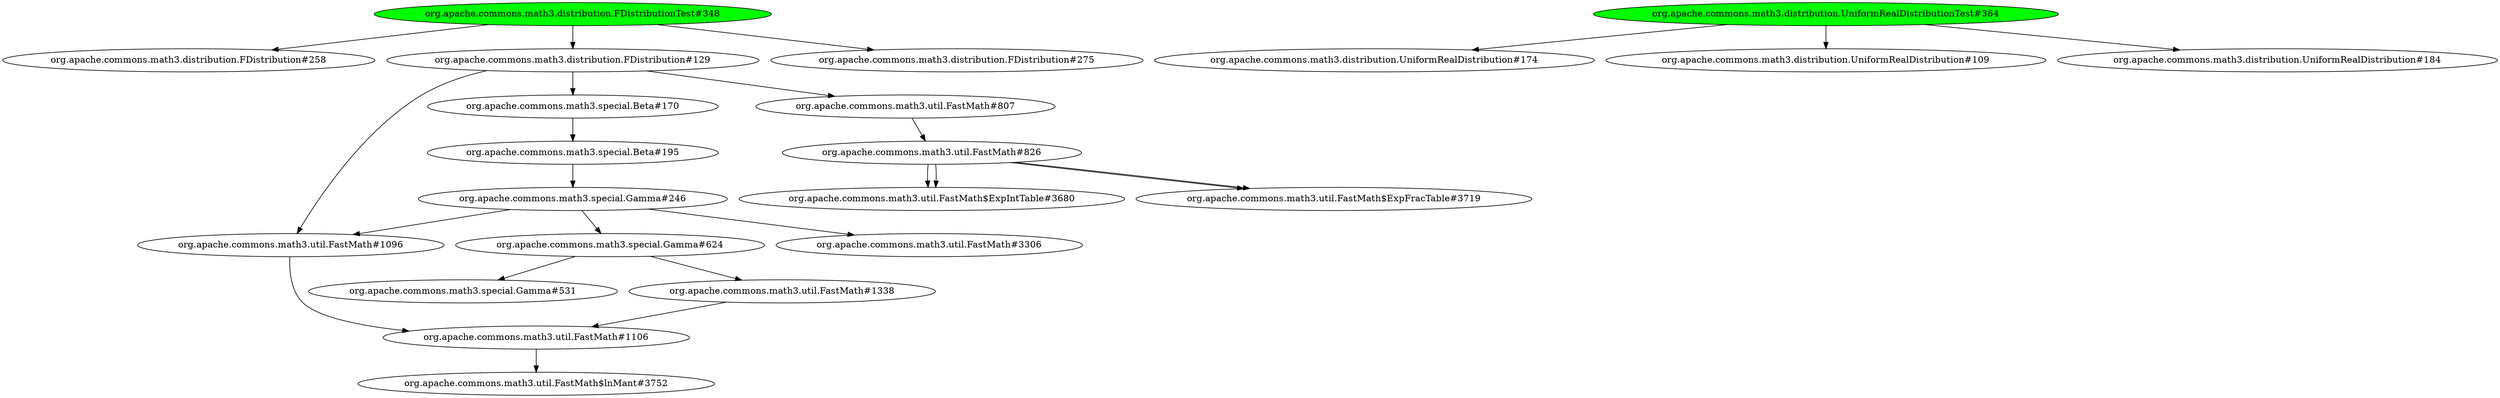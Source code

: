 digraph "cg/org.apache.commons.math3.distribution.FDistributionTest#348"
{
	"org.apache.commons.math3.distribution.FDistributionTest#348" [style=filled,fillcolor=green];
	"org.apache.commons.math3.distribution.FDistributionTest#348" -> "org.apache.commons.math3.distribution.FDistribution#258";
	"org.apache.commons.math3.distribution.FDistributionTest#348" -> "org.apache.commons.math3.distribution.FDistribution#129";
	"org.apache.commons.math3.distribution.FDistribution#129" -> "org.apache.commons.math3.util.FastMath#1096";
	"org.apache.commons.math3.util.FastMath#1096" -> "org.apache.commons.math3.util.FastMath#1106";
	"org.apache.commons.math3.util.FastMath#1106" -> "org.apache.commons.math3.util.FastMath$lnMant#3752";
	"org.apache.commons.math3.distribution.FDistribution#129" -> "org.apache.commons.math3.special.Beta#170";
	"org.apache.commons.math3.special.Beta#170" -> "org.apache.commons.math3.special.Beta#195";
	"org.apache.commons.math3.special.Beta#195" -> "org.apache.commons.math3.special.Gamma#246";
	"org.apache.commons.math3.special.Gamma#246" -> "org.apache.commons.math3.special.Gamma#624";
	"org.apache.commons.math3.special.Gamma#624" -> "org.apache.commons.math3.special.Gamma#531";
	"org.apache.commons.math3.special.Gamma#624" -> "org.apache.commons.math3.util.FastMath#1338";
	"org.apache.commons.math3.util.FastMath#1338" -> "org.apache.commons.math3.util.FastMath#1106";
	"org.apache.commons.math3.special.Gamma#246" -> "org.apache.commons.math3.util.FastMath#3306";
	"org.apache.commons.math3.special.Gamma#246" -> "org.apache.commons.math3.util.FastMath#1096";
	"org.apache.commons.math3.distribution.FDistribution#129" -> "org.apache.commons.math3.util.FastMath#807";
	"org.apache.commons.math3.util.FastMath#807" -> "org.apache.commons.math3.util.FastMath#826";
	"org.apache.commons.math3.util.FastMath#826" -> "org.apache.commons.math3.util.FastMath$ExpIntTable#3680";
	"org.apache.commons.math3.util.FastMath#826" -> "org.apache.commons.math3.util.FastMath$ExpIntTable#3680";
	"org.apache.commons.math3.util.FastMath#826" -> "org.apache.commons.math3.util.FastMath$ExpFracTable#3719";
	"org.apache.commons.math3.util.FastMath#826" -> "org.apache.commons.math3.util.FastMath$ExpFracTable#3719";
	"org.apache.commons.math3.distribution.FDistributionTest#348" -> "org.apache.commons.math3.distribution.FDistribution#275";
	"org.apache.commons.math3.distribution.UniformRealDistributionTest#364" [style=filled,fillcolor=green];
	"org.apache.commons.math3.distribution.UniformRealDistributionTest#364" -> "org.apache.commons.math3.distribution.UniformRealDistribution#174";
	"org.apache.commons.math3.distribution.UniformRealDistributionTest#364" -> "org.apache.commons.math3.distribution.UniformRealDistribution#109";
	"org.apache.commons.math3.distribution.UniformRealDistributionTest#364" -> "org.apache.commons.math3.distribution.UniformRealDistribution#184";
}
